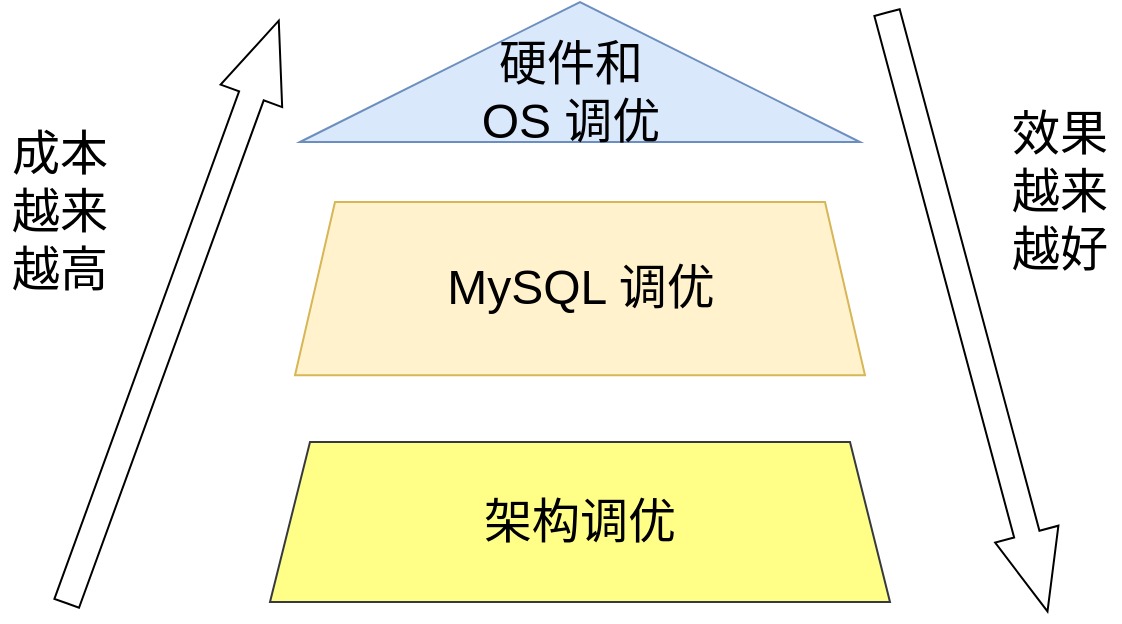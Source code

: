 <mxfile version="20.5.3" type="github">
  <diagram id="ONZ2J6l9u_39ZKf2iCnl" name="第 1 页">
    <mxGraphModel dx="865" dy="449" grid="1" gridSize="10" guides="1" tooltips="1" connect="1" arrows="1" fold="1" page="1" pageScale="1" pageWidth="827" pageHeight="1169" math="0" shadow="0">
      <root>
        <mxCell id="0" />
        <mxCell id="1" parent="0" />
        <mxCell id="6rM_1OmWmqqh3BUaStus-25" value="" style="verticalLabelPosition=bottom;verticalAlign=top;html=1;shape=mxgraph.basic.acute_triangle;dx=0.5;fontSize=24;fillColor=#dae8fc;strokeColor=#6c8ebf;" vertex="1" parent="1">
          <mxGeometry x="290" y="170" width="280" height="70" as="geometry" />
        </mxCell>
        <mxCell id="6rM_1OmWmqqh3BUaStus-26" value="硬件和 OS 调优" style="text;html=1;strokeColor=none;fillColor=none;align=center;verticalAlign=middle;whiteSpace=wrap;rounded=0;fontSize=24;" vertex="1" parent="1">
          <mxGeometry x="377.5" y="200" width="95" height="30" as="geometry" />
        </mxCell>
        <mxCell id="6rM_1OmWmqqh3BUaStus-21" value="架构调优" style="shape=trapezoid;perimeter=trapezoidPerimeter;whiteSpace=wrap;html=1;fixedSize=1;fontSize=24;fillColor=#ffff88;strokeColor=#36393d;" vertex="1" parent="1">
          <mxGeometry x="275" y="390" width="310" height="80" as="geometry" />
        </mxCell>
        <mxCell id="6rM_1OmWmqqh3BUaStus-22" value="MySQL 调优" style="shape=trapezoid;perimeter=trapezoidPerimeter;whiteSpace=wrap;html=1;fixedSize=1;fontSize=24;fillColor=#fff2cc;strokeColor=#d6b656;" vertex="1" parent="1">
          <mxGeometry x="287.5" y="270" width="285" height="86.67" as="geometry" />
        </mxCell>
        <mxCell id="6rM_1OmWmqqh3BUaStus-27" value="" style="html=1;shadow=0;dashed=0;align=center;verticalAlign=middle;shape=mxgraph.arrows2.arrow;dy=0.6;dx=40;direction=south;notch=0;fontSize=24;rotation=-160;" vertex="1" parent="1">
          <mxGeometry x="210" y="170" width="32.74" height="310" as="geometry" />
        </mxCell>
        <mxCell id="6rM_1OmWmqqh3BUaStus-28" value="" style="html=1;shadow=0;dashed=0;align=center;verticalAlign=middle;shape=mxgraph.arrows2.arrow;dy=0.6;dx=40;direction=south;notch=0;fontSize=24;rotation=-15;" vertex="1" parent="1">
          <mxGeometry x="607.26" y="170" width="32.74" height="310" as="geometry" />
        </mxCell>
        <mxCell id="6rM_1OmWmqqh3BUaStus-29" value="成本越来越高" style="text;html=1;strokeColor=none;fillColor=none;align=center;verticalAlign=middle;whiteSpace=wrap;rounded=0;fontSize=24;" vertex="1" parent="1">
          <mxGeometry x="140" y="230" width="60" height="90" as="geometry" />
        </mxCell>
        <mxCell id="6rM_1OmWmqqh3BUaStus-30" value="效果越来越好" style="text;html=1;strokeColor=none;fillColor=none;align=center;verticalAlign=middle;whiteSpace=wrap;rounded=0;fontSize=24;" vertex="1" parent="1">
          <mxGeometry x="640" y="220" width="60" height="90" as="geometry" />
        </mxCell>
      </root>
    </mxGraphModel>
  </diagram>
</mxfile>
